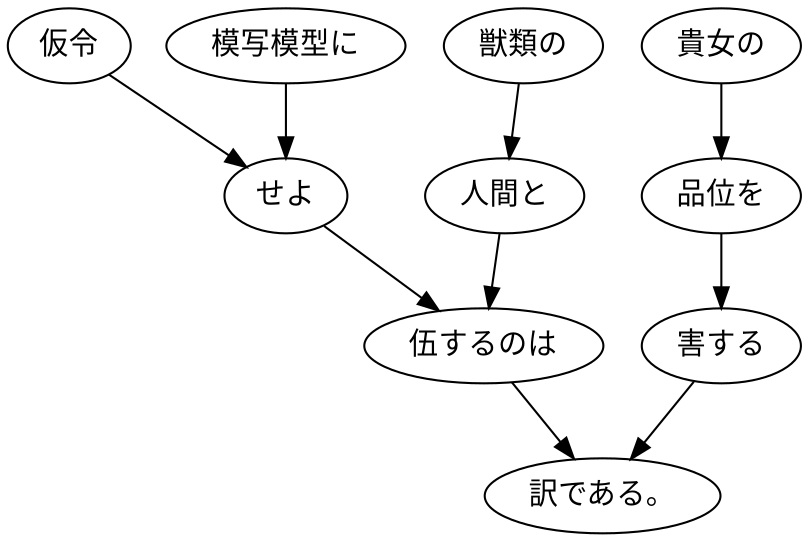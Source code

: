 digraph graph4262 {
	node0 [label="仮令"];
	node1 [label="模写模型に"];
	node2 [label="せよ"];
	node3 [label="獣類の"];
	node4 [label="人間と"];
	node5 [label="伍するのは"];
	node6 [label="貴女の"];
	node7 [label="品位を"];
	node8 [label="害する"];
	node9 [label="訳である。"];
	node0 -> node2;
	node1 -> node2;
	node2 -> node5;
	node3 -> node4;
	node4 -> node5;
	node5 -> node9;
	node6 -> node7;
	node7 -> node8;
	node8 -> node9;
}
